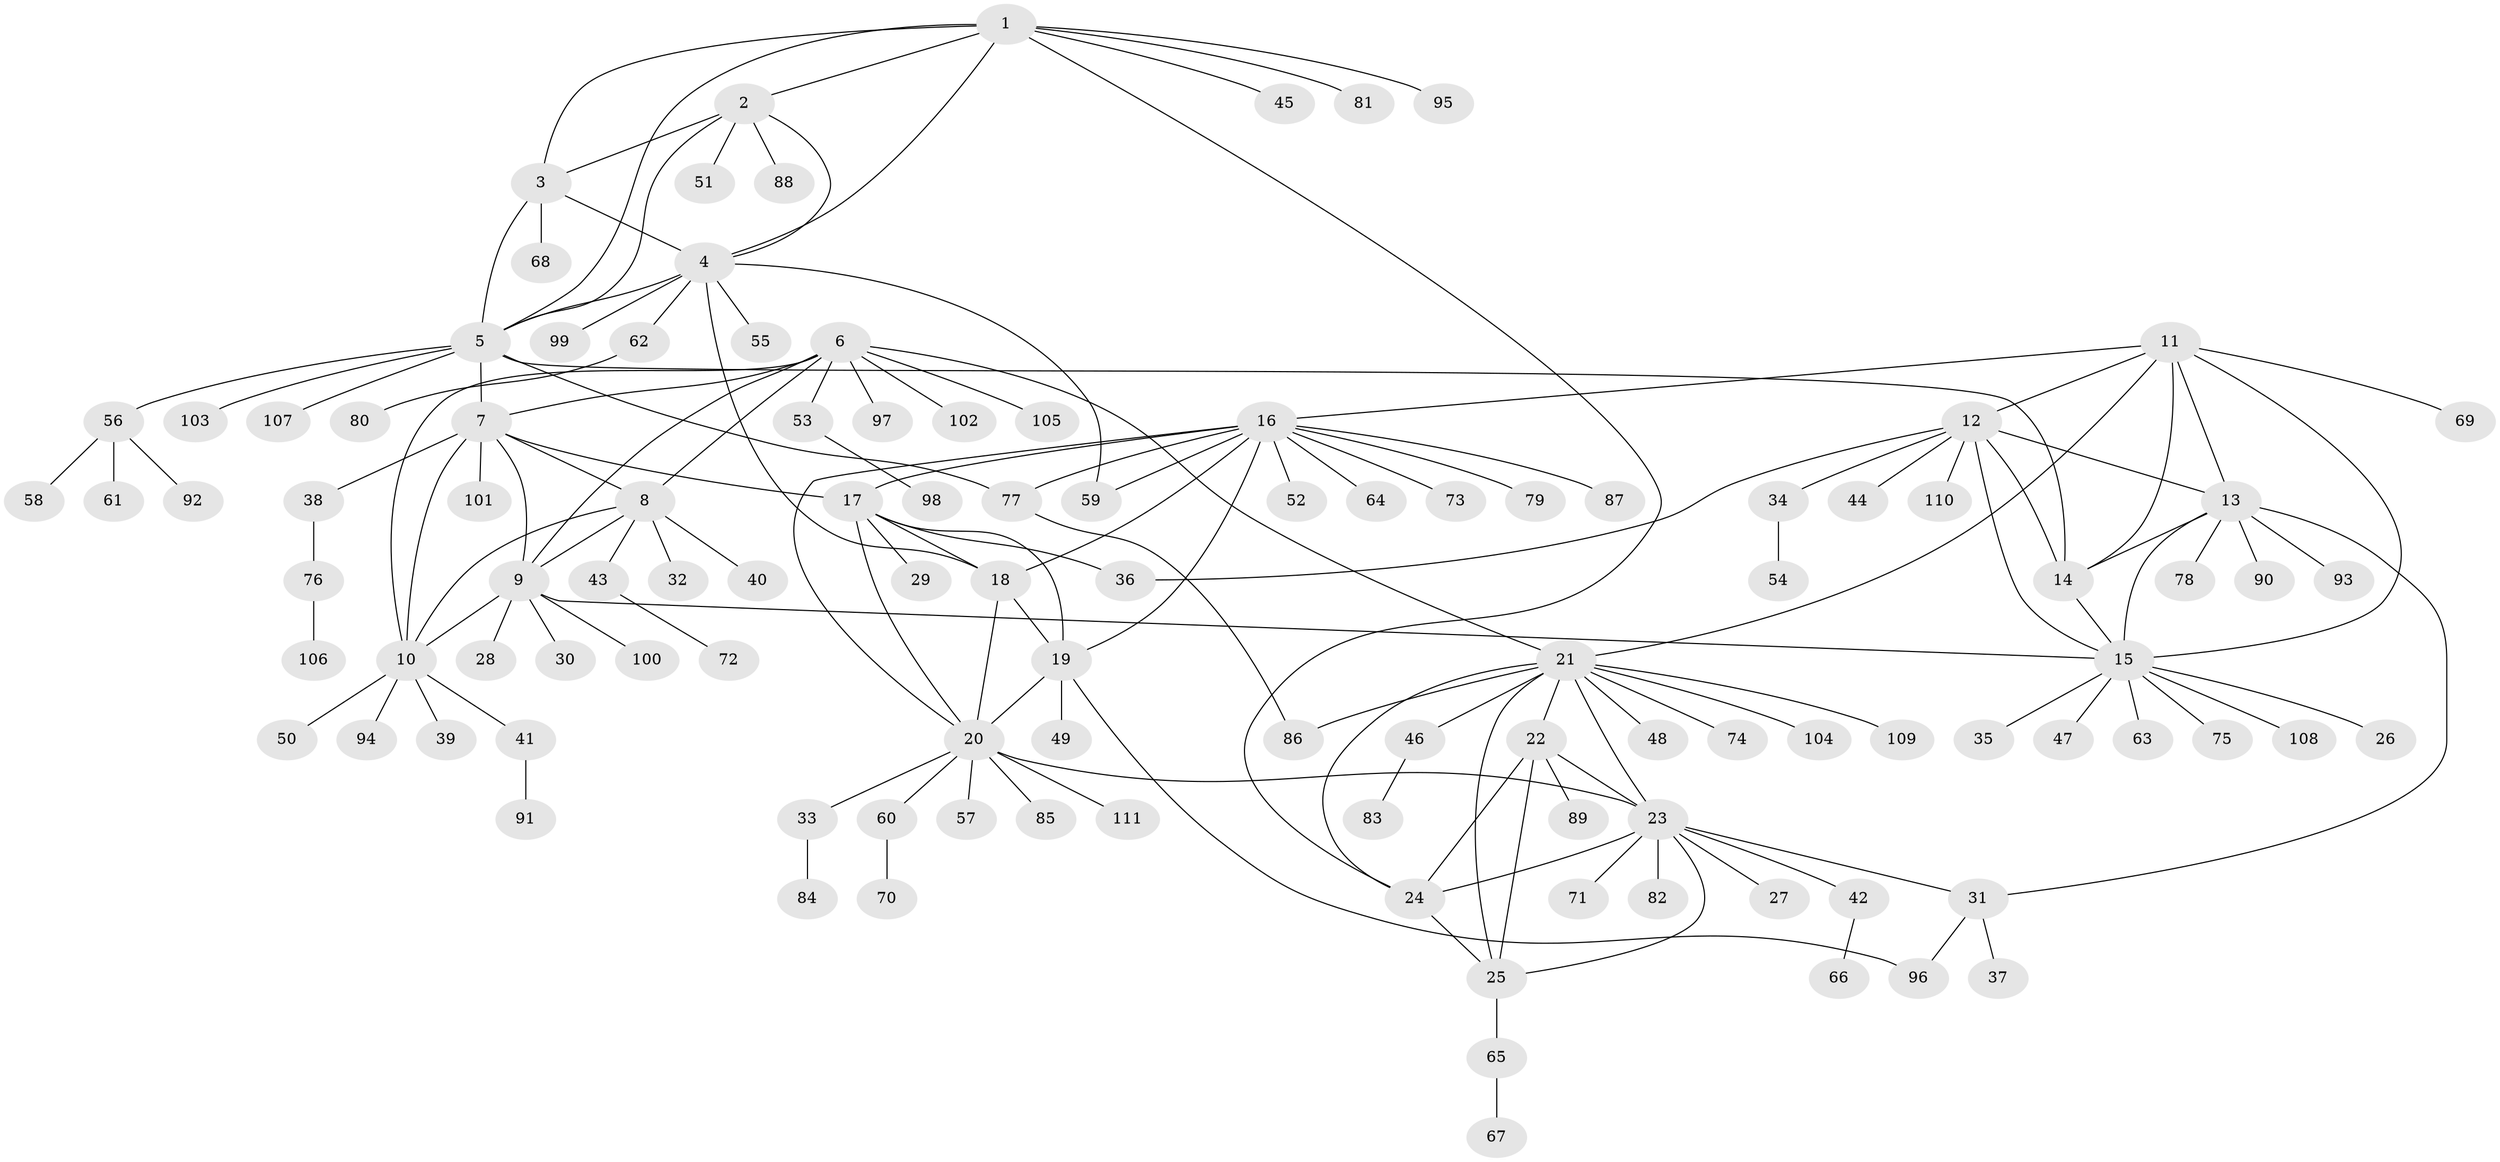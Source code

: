 // coarse degree distribution, {4: 0.03636363636363636, 7: 0.03636363636363636, 3: 0.01818181818181818, 2: 0.01818181818181818, 1: 0.8545454545454545, 12: 0.01818181818181818, 30: 0.01818181818181818}
// Generated by graph-tools (version 1.1) at 2025/57/03/04/25 21:57:41]
// undirected, 111 vertices, 152 edges
graph export_dot {
graph [start="1"]
  node [color=gray90,style=filled];
  1;
  2;
  3;
  4;
  5;
  6;
  7;
  8;
  9;
  10;
  11;
  12;
  13;
  14;
  15;
  16;
  17;
  18;
  19;
  20;
  21;
  22;
  23;
  24;
  25;
  26;
  27;
  28;
  29;
  30;
  31;
  32;
  33;
  34;
  35;
  36;
  37;
  38;
  39;
  40;
  41;
  42;
  43;
  44;
  45;
  46;
  47;
  48;
  49;
  50;
  51;
  52;
  53;
  54;
  55;
  56;
  57;
  58;
  59;
  60;
  61;
  62;
  63;
  64;
  65;
  66;
  67;
  68;
  69;
  70;
  71;
  72;
  73;
  74;
  75;
  76;
  77;
  78;
  79;
  80;
  81;
  82;
  83;
  84;
  85;
  86;
  87;
  88;
  89;
  90;
  91;
  92;
  93;
  94;
  95;
  96;
  97;
  98;
  99;
  100;
  101;
  102;
  103;
  104;
  105;
  106;
  107;
  108;
  109;
  110;
  111;
  1 -- 2;
  1 -- 3;
  1 -- 4;
  1 -- 5;
  1 -- 24;
  1 -- 45;
  1 -- 81;
  1 -- 95;
  2 -- 3;
  2 -- 4;
  2 -- 5;
  2 -- 51;
  2 -- 88;
  3 -- 4;
  3 -- 5;
  3 -- 68;
  4 -- 5;
  4 -- 18;
  4 -- 55;
  4 -- 59;
  4 -- 62;
  4 -- 99;
  5 -- 7;
  5 -- 14;
  5 -- 56;
  5 -- 77;
  5 -- 103;
  5 -- 107;
  6 -- 7;
  6 -- 8;
  6 -- 9;
  6 -- 10;
  6 -- 21;
  6 -- 53;
  6 -- 97;
  6 -- 102;
  6 -- 105;
  7 -- 8;
  7 -- 9;
  7 -- 10;
  7 -- 17;
  7 -- 38;
  7 -- 101;
  8 -- 9;
  8 -- 10;
  8 -- 32;
  8 -- 40;
  8 -- 43;
  9 -- 10;
  9 -- 15;
  9 -- 28;
  9 -- 30;
  9 -- 100;
  10 -- 39;
  10 -- 41;
  10 -- 50;
  10 -- 94;
  11 -- 12;
  11 -- 13;
  11 -- 14;
  11 -- 15;
  11 -- 16;
  11 -- 21;
  11 -- 69;
  12 -- 13;
  12 -- 14;
  12 -- 15;
  12 -- 34;
  12 -- 36;
  12 -- 44;
  12 -- 110;
  13 -- 14;
  13 -- 15;
  13 -- 31;
  13 -- 78;
  13 -- 90;
  13 -- 93;
  14 -- 15;
  15 -- 26;
  15 -- 35;
  15 -- 47;
  15 -- 63;
  15 -- 75;
  15 -- 108;
  16 -- 17;
  16 -- 18;
  16 -- 19;
  16 -- 20;
  16 -- 52;
  16 -- 59;
  16 -- 64;
  16 -- 73;
  16 -- 77;
  16 -- 79;
  16 -- 87;
  17 -- 18;
  17 -- 19;
  17 -- 20;
  17 -- 29;
  17 -- 36;
  18 -- 19;
  18 -- 20;
  19 -- 20;
  19 -- 49;
  19 -- 96;
  20 -- 23;
  20 -- 33;
  20 -- 57;
  20 -- 60;
  20 -- 85;
  20 -- 111;
  21 -- 22;
  21 -- 23;
  21 -- 24;
  21 -- 25;
  21 -- 46;
  21 -- 48;
  21 -- 74;
  21 -- 86;
  21 -- 104;
  21 -- 109;
  22 -- 23;
  22 -- 24;
  22 -- 25;
  22 -- 89;
  23 -- 24;
  23 -- 25;
  23 -- 27;
  23 -- 31;
  23 -- 42;
  23 -- 71;
  23 -- 82;
  24 -- 25;
  25 -- 65;
  31 -- 37;
  31 -- 96;
  33 -- 84;
  34 -- 54;
  38 -- 76;
  41 -- 91;
  42 -- 66;
  43 -- 72;
  46 -- 83;
  53 -- 98;
  56 -- 58;
  56 -- 61;
  56 -- 92;
  60 -- 70;
  62 -- 80;
  65 -- 67;
  76 -- 106;
  77 -- 86;
}

